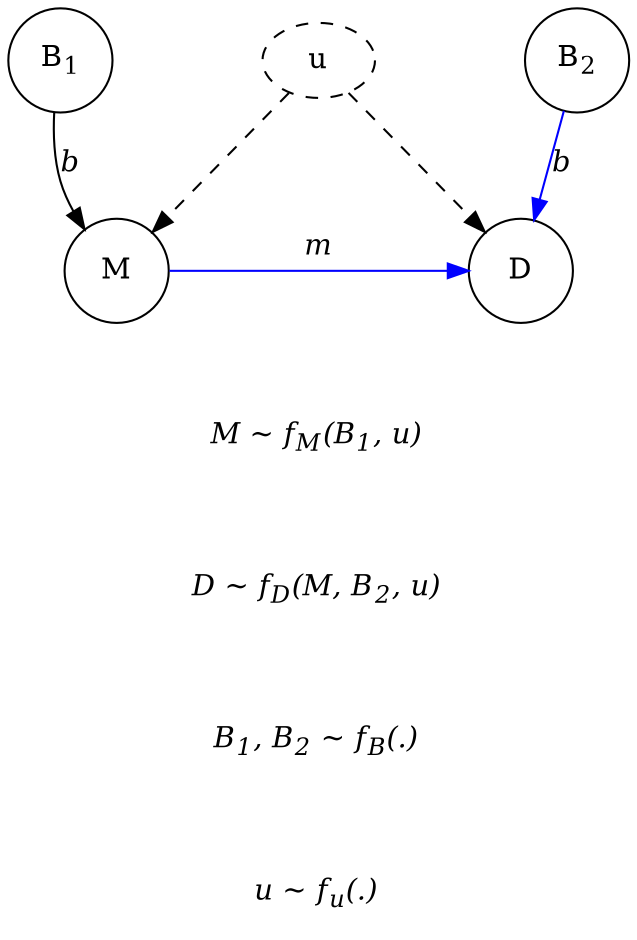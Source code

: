 // Two Moms Causal Diagram
// Jonathan H. Morgan, Ph.D.
// 22 January 2025

digraph CausalDiagram {
    rankdir=TB;
    ranksep=0.5;
    nodesep=1;

    // Define nodes
    {rank=same; B1; B2; U}
    {rank=same; M; D}
    B1 [label=<B<sub>1</sub>>, shape=circle, width=0.7];
    M [label="M", shape=circle, width=0.7];
    D [label="D", shape=circle, width=0.7];
    B2 [label=<B<sub>2</sub>>, shape=circle, width=0.7];
    U [label="u", shape=ellipse, style=dashed];

    // Define edges with italicized labels
    B1 -> M [label=<<i>b</i>>];
    M -> D [label=<<i>m</i>>, color=blue];
    B2 -> D [label=<<i>b</i>>, color=blue];
    U -> M [style=dashed];
    U -> D [style=dashed];

    // Define annotation text
    M_annot [label=<<i>M &#126; f<sub>M</sub>(B<sub>1</sub>, u)</i>>, shape=plaintext];
    D_annot [label=<<i>D &#126; f<sub>D</sub>(M, B<sub>2</sub>, u)</i>>, shape=plaintext];
    B_annot [label=<<i>B<sub>1</sub>, B<sub>2</sub> &#126; f<sub>B</sub>(.)</i>>, shape=plaintext];
    U_annot [label=<<i>u &#126; f<sub>u</sub>(.)</i>>, shape=plaintext];

    // Position annotations at the bottom
    M -> M_annot [style=invisible, arrowhead=none];
    D -> M_annot [style=invisible, arrowhead=none];
    M_annot -> D_annot [style=invisible, arrowhead=none];
    D_annot -> B_annot [style=invisible, arrowhead=none];
    B_annot -> U_annot [style=invisible, arrowhead=none];
}